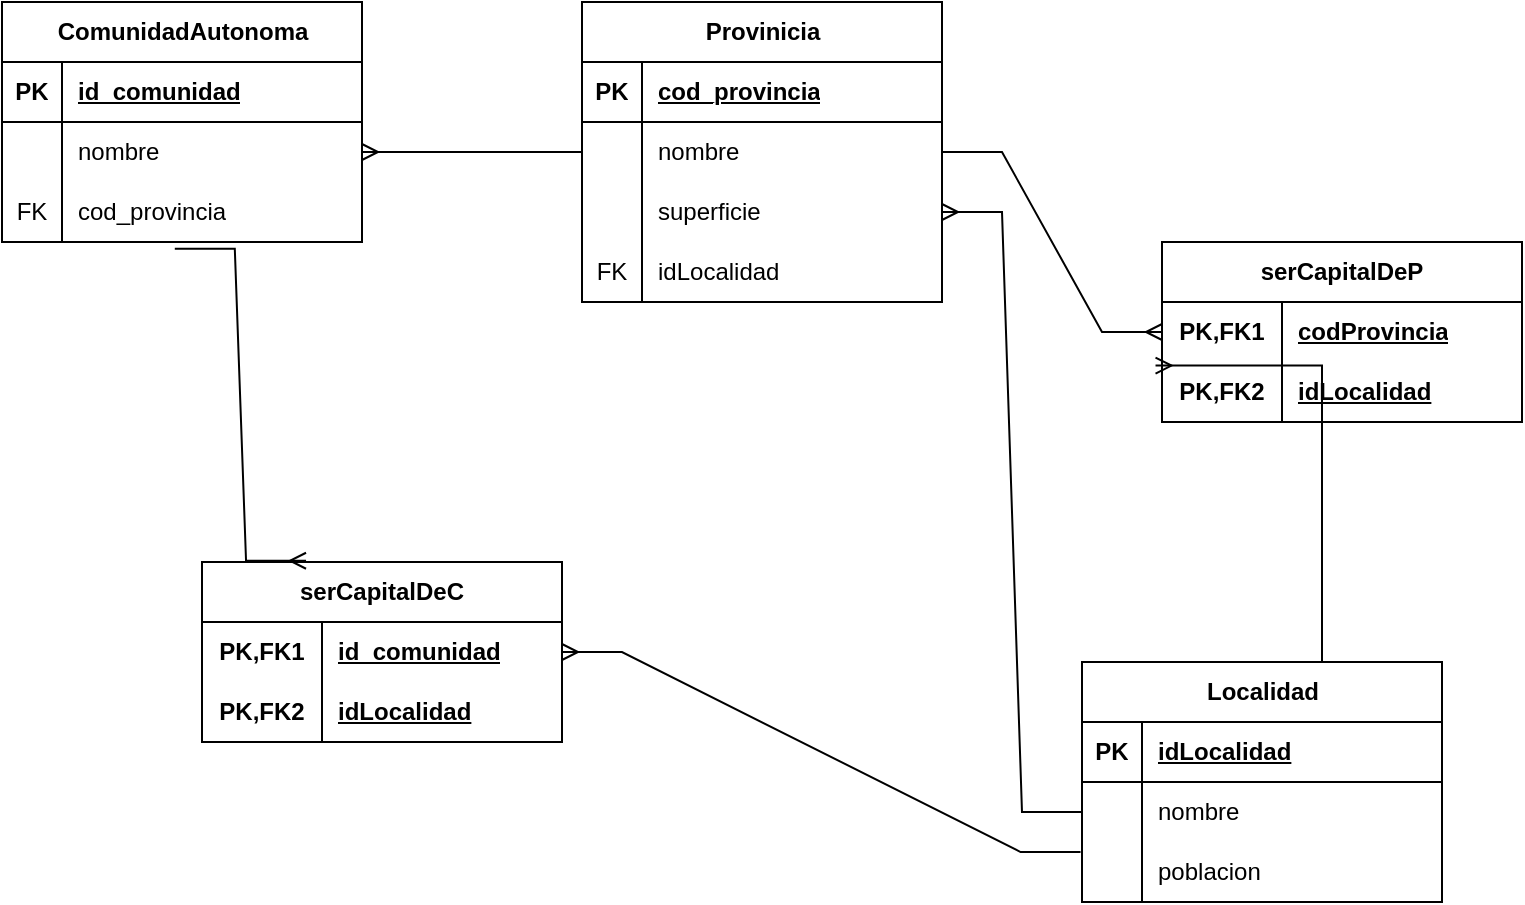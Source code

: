 <mxfile version="22.1.21" type="device">
  <diagram id="R2lEEEUBdFMjLlhIrx00" name="Page-1">
    <mxGraphModel dx="1036" dy="606" grid="1" gridSize="10" guides="1" tooltips="1" connect="1" arrows="1" fold="1" page="1" pageScale="1" pageWidth="850" pageHeight="1100" math="0" shadow="0" extFonts="Permanent Marker^https://fonts.googleapis.com/css?family=Permanent+Marker">
      <root>
        <mxCell id="0" />
        <mxCell id="1" parent="0" />
        <mxCell id="b5rfQfp4MD3GpBDVfPBP-1" value="ComunidadAutonoma" style="shape=table;startSize=30;container=1;collapsible=1;childLayout=tableLayout;fixedRows=1;rowLines=0;fontStyle=1;align=center;resizeLast=1;html=1;" vertex="1" parent="1">
          <mxGeometry x="20" y="50" width="180" height="120" as="geometry" />
        </mxCell>
        <mxCell id="b5rfQfp4MD3GpBDVfPBP-2" value="" style="shape=tableRow;horizontal=0;startSize=0;swimlaneHead=0;swimlaneBody=0;fillColor=none;collapsible=0;dropTarget=0;points=[[0,0.5],[1,0.5]];portConstraint=eastwest;top=0;left=0;right=0;bottom=1;" vertex="1" parent="b5rfQfp4MD3GpBDVfPBP-1">
          <mxGeometry y="30" width="180" height="30" as="geometry" />
        </mxCell>
        <mxCell id="b5rfQfp4MD3GpBDVfPBP-3" value="PK" style="shape=partialRectangle;connectable=0;fillColor=none;top=0;left=0;bottom=0;right=0;fontStyle=1;overflow=hidden;whiteSpace=wrap;html=1;" vertex="1" parent="b5rfQfp4MD3GpBDVfPBP-2">
          <mxGeometry width="30" height="30" as="geometry">
            <mxRectangle width="30" height="30" as="alternateBounds" />
          </mxGeometry>
        </mxCell>
        <mxCell id="b5rfQfp4MD3GpBDVfPBP-4" value="id_comunidad" style="shape=partialRectangle;connectable=0;fillColor=none;top=0;left=0;bottom=0;right=0;align=left;spacingLeft=6;fontStyle=5;overflow=hidden;whiteSpace=wrap;html=1;" vertex="1" parent="b5rfQfp4MD3GpBDVfPBP-2">
          <mxGeometry x="30" width="150" height="30" as="geometry">
            <mxRectangle width="150" height="30" as="alternateBounds" />
          </mxGeometry>
        </mxCell>
        <mxCell id="b5rfQfp4MD3GpBDVfPBP-5" value="" style="shape=tableRow;horizontal=0;startSize=0;swimlaneHead=0;swimlaneBody=0;fillColor=none;collapsible=0;dropTarget=0;points=[[0,0.5],[1,0.5]];portConstraint=eastwest;top=0;left=0;right=0;bottom=0;" vertex="1" parent="b5rfQfp4MD3GpBDVfPBP-1">
          <mxGeometry y="60" width="180" height="30" as="geometry" />
        </mxCell>
        <mxCell id="b5rfQfp4MD3GpBDVfPBP-6" value="" style="shape=partialRectangle;connectable=0;fillColor=none;top=0;left=0;bottom=0;right=0;editable=1;overflow=hidden;whiteSpace=wrap;html=1;" vertex="1" parent="b5rfQfp4MD3GpBDVfPBP-5">
          <mxGeometry width="30" height="30" as="geometry">
            <mxRectangle width="30" height="30" as="alternateBounds" />
          </mxGeometry>
        </mxCell>
        <mxCell id="b5rfQfp4MD3GpBDVfPBP-7" value="nombre" style="shape=partialRectangle;connectable=0;fillColor=none;top=0;left=0;bottom=0;right=0;align=left;spacingLeft=6;overflow=hidden;whiteSpace=wrap;html=1;" vertex="1" parent="b5rfQfp4MD3GpBDVfPBP-5">
          <mxGeometry x="30" width="150" height="30" as="geometry">
            <mxRectangle width="150" height="30" as="alternateBounds" />
          </mxGeometry>
        </mxCell>
        <mxCell id="b5rfQfp4MD3GpBDVfPBP-27" value="" style="shape=tableRow;horizontal=0;startSize=0;swimlaneHead=0;swimlaneBody=0;fillColor=none;collapsible=0;dropTarget=0;points=[[0,0.5],[1,0.5]];portConstraint=eastwest;top=0;left=0;right=0;bottom=0;" vertex="1" parent="b5rfQfp4MD3GpBDVfPBP-1">
          <mxGeometry y="90" width="180" height="30" as="geometry" />
        </mxCell>
        <mxCell id="b5rfQfp4MD3GpBDVfPBP-28" value="FK" style="shape=partialRectangle;connectable=0;fillColor=none;top=0;left=0;bottom=0;right=0;editable=1;overflow=hidden;whiteSpace=wrap;html=1;" vertex="1" parent="b5rfQfp4MD3GpBDVfPBP-27">
          <mxGeometry width="30" height="30" as="geometry">
            <mxRectangle width="30" height="30" as="alternateBounds" />
          </mxGeometry>
        </mxCell>
        <mxCell id="b5rfQfp4MD3GpBDVfPBP-29" value="cod_provincia" style="shape=partialRectangle;connectable=0;fillColor=none;top=0;left=0;bottom=0;right=0;align=left;spacingLeft=6;overflow=hidden;whiteSpace=wrap;html=1;" vertex="1" parent="b5rfQfp4MD3GpBDVfPBP-27">
          <mxGeometry x="30" width="150" height="30" as="geometry">
            <mxRectangle width="150" height="30" as="alternateBounds" />
          </mxGeometry>
        </mxCell>
        <mxCell id="b5rfQfp4MD3GpBDVfPBP-14" value="Provinicia" style="shape=table;startSize=30;container=1;collapsible=1;childLayout=tableLayout;fixedRows=1;rowLines=0;fontStyle=1;align=center;resizeLast=1;html=1;" vertex="1" parent="1">
          <mxGeometry x="310" y="50" width="180" height="150" as="geometry">
            <mxRectangle x="310" y="50" width="100" height="30" as="alternateBounds" />
          </mxGeometry>
        </mxCell>
        <mxCell id="b5rfQfp4MD3GpBDVfPBP-15" value="" style="shape=tableRow;horizontal=0;startSize=0;swimlaneHead=0;swimlaneBody=0;fillColor=none;collapsible=0;dropTarget=0;points=[[0,0.5],[1,0.5]];portConstraint=eastwest;top=0;left=0;right=0;bottom=1;" vertex="1" parent="b5rfQfp4MD3GpBDVfPBP-14">
          <mxGeometry y="30" width="180" height="30" as="geometry" />
        </mxCell>
        <mxCell id="b5rfQfp4MD3GpBDVfPBP-16" value="PK" style="shape=partialRectangle;connectable=0;fillColor=none;top=0;left=0;bottom=0;right=0;fontStyle=1;overflow=hidden;whiteSpace=wrap;html=1;" vertex="1" parent="b5rfQfp4MD3GpBDVfPBP-15">
          <mxGeometry width="30" height="30" as="geometry">
            <mxRectangle width="30" height="30" as="alternateBounds" />
          </mxGeometry>
        </mxCell>
        <mxCell id="b5rfQfp4MD3GpBDVfPBP-17" value="cod_provincia" style="shape=partialRectangle;connectable=0;fillColor=none;top=0;left=0;bottom=0;right=0;align=left;spacingLeft=6;fontStyle=5;overflow=hidden;whiteSpace=wrap;html=1;" vertex="1" parent="b5rfQfp4MD3GpBDVfPBP-15">
          <mxGeometry x="30" width="150" height="30" as="geometry">
            <mxRectangle width="150" height="30" as="alternateBounds" />
          </mxGeometry>
        </mxCell>
        <mxCell id="b5rfQfp4MD3GpBDVfPBP-18" value="" style="shape=tableRow;horizontal=0;startSize=0;swimlaneHead=0;swimlaneBody=0;fillColor=none;collapsible=0;dropTarget=0;points=[[0,0.5],[1,0.5]];portConstraint=eastwest;top=0;left=0;right=0;bottom=0;" vertex="1" parent="b5rfQfp4MD3GpBDVfPBP-14">
          <mxGeometry y="60" width="180" height="30" as="geometry" />
        </mxCell>
        <mxCell id="b5rfQfp4MD3GpBDVfPBP-19" value="" style="shape=partialRectangle;connectable=0;fillColor=none;top=0;left=0;bottom=0;right=0;editable=1;overflow=hidden;whiteSpace=wrap;html=1;" vertex="1" parent="b5rfQfp4MD3GpBDVfPBP-18">
          <mxGeometry width="30" height="30" as="geometry">
            <mxRectangle width="30" height="30" as="alternateBounds" />
          </mxGeometry>
        </mxCell>
        <mxCell id="b5rfQfp4MD3GpBDVfPBP-20" value="nombre" style="shape=partialRectangle;connectable=0;fillColor=none;top=0;left=0;bottom=0;right=0;align=left;spacingLeft=6;overflow=hidden;whiteSpace=wrap;html=1;" vertex="1" parent="b5rfQfp4MD3GpBDVfPBP-18">
          <mxGeometry x="30" width="150" height="30" as="geometry">
            <mxRectangle width="150" height="30" as="alternateBounds" />
          </mxGeometry>
        </mxCell>
        <mxCell id="b5rfQfp4MD3GpBDVfPBP-21" value="" style="shape=tableRow;horizontal=0;startSize=0;swimlaneHead=0;swimlaneBody=0;fillColor=none;collapsible=0;dropTarget=0;points=[[0,0.5],[1,0.5]];portConstraint=eastwest;top=0;left=0;right=0;bottom=0;" vertex="1" parent="b5rfQfp4MD3GpBDVfPBP-14">
          <mxGeometry y="90" width="180" height="30" as="geometry" />
        </mxCell>
        <mxCell id="b5rfQfp4MD3GpBDVfPBP-22" value="" style="shape=partialRectangle;connectable=0;fillColor=none;top=0;left=0;bottom=0;right=0;editable=1;overflow=hidden;whiteSpace=wrap;html=1;" vertex="1" parent="b5rfQfp4MD3GpBDVfPBP-21">
          <mxGeometry width="30" height="30" as="geometry">
            <mxRectangle width="30" height="30" as="alternateBounds" />
          </mxGeometry>
        </mxCell>
        <mxCell id="b5rfQfp4MD3GpBDVfPBP-23" value="superficie" style="shape=partialRectangle;connectable=0;fillColor=none;top=0;left=0;bottom=0;right=0;align=left;spacingLeft=6;overflow=hidden;whiteSpace=wrap;html=1;" vertex="1" parent="b5rfQfp4MD3GpBDVfPBP-21">
          <mxGeometry x="30" width="150" height="30" as="geometry">
            <mxRectangle width="150" height="30" as="alternateBounds" />
          </mxGeometry>
        </mxCell>
        <mxCell id="b5rfQfp4MD3GpBDVfPBP-74" value="" style="shape=tableRow;horizontal=0;startSize=0;swimlaneHead=0;swimlaneBody=0;fillColor=none;collapsible=0;dropTarget=0;points=[[0,0.5],[1,0.5]];portConstraint=eastwest;top=0;left=0;right=0;bottom=0;" vertex="1" parent="b5rfQfp4MD3GpBDVfPBP-14">
          <mxGeometry y="120" width="180" height="30" as="geometry" />
        </mxCell>
        <mxCell id="b5rfQfp4MD3GpBDVfPBP-75" value="FK" style="shape=partialRectangle;connectable=0;fillColor=none;top=0;left=0;bottom=0;right=0;editable=1;overflow=hidden;whiteSpace=wrap;html=1;" vertex="1" parent="b5rfQfp4MD3GpBDVfPBP-74">
          <mxGeometry width="30" height="30" as="geometry">
            <mxRectangle width="30" height="30" as="alternateBounds" />
          </mxGeometry>
        </mxCell>
        <mxCell id="b5rfQfp4MD3GpBDVfPBP-76" value="idLocalidad" style="shape=partialRectangle;connectable=0;fillColor=none;top=0;left=0;bottom=0;right=0;align=left;spacingLeft=6;overflow=hidden;whiteSpace=wrap;html=1;" vertex="1" parent="b5rfQfp4MD3GpBDVfPBP-74">
          <mxGeometry x="30" width="150" height="30" as="geometry">
            <mxRectangle width="150" height="30" as="alternateBounds" />
          </mxGeometry>
        </mxCell>
        <mxCell id="b5rfQfp4MD3GpBDVfPBP-30" value="" style="edgeStyle=entityRelationEdgeStyle;fontSize=12;html=1;endArrow=ERmany;rounded=0;entryX=1;entryY=0.5;entryDx=0;entryDy=0;exitX=0;exitY=0.5;exitDx=0;exitDy=0;" edge="1" parent="1" source="b5rfQfp4MD3GpBDVfPBP-18" target="b5rfQfp4MD3GpBDVfPBP-5">
          <mxGeometry width="100" height="100" relative="1" as="geometry">
            <mxPoint x="370" y="360" as="sourcePoint" />
            <mxPoint x="470" y="260" as="targetPoint" />
          </mxGeometry>
        </mxCell>
        <mxCell id="b5rfQfp4MD3GpBDVfPBP-31" value="serCapitalDeP" style="shape=table;startSize=30;container=1;collapsible=1;childLayout=tableLayout;fixedRows=1;rowLines=0;fontStyle=1;align=center;resizeLast=1;html=1;whiteSpace=wrap;" vertex="1" parent="1">
          <mxGeometry x="600" y="170" width="180" height="90" as="geometry" />
        </mxCell>
        <mxCell id="b5rfQfp4MD3GpBDVfPBP-32" value="" style="shape=tableRow;horizontal=0;startSize=0;swimlaneHead=0;swimlaneBody=0;fillColor=none;collapsible=0;dropTarget=0;points=[[0,0.5],[1,0.5]];portConstraint=eastwest;top=0;left=0;right=0;bottom=0;html=1;" vertex="1" parent="b5rfQfp4MD3GpBDVfPBP-31">
          <mxGeometry y="30" width="180" height="30" as="geometry" />
        </mxCell>
        <mxCell id="b5rfQfp4MD3GpBDVfPBP-33" value="PK,FK1" style="shape=partialRectangle;connectable=0;fillColor=none;top=0;left=0;bottom=0;right=0;fontStyle=1;overflow=hidden;html=1;whiteSpace=wrap;" vertex="1" parent="b5rfQfp4MD3GpBDVfPBP-32">
          <mxGeometry width="60" height="30" as="geometry">
            <mxRectangle width="60" height="30" as="alternateBounds" />
          </mxGeometry>
        </mxCell>
        <mxCell id="b5rfQfp4MD3GpBDVfPBP-34" value="codProvincia" style="shape=partialRectangle;connectable=0;fillColor=none;top=0;left=0;bottom=0;right=0;align=left;spacingLeft=6;fontStyle=5;overflow=hidden;html=1;whiteSpace=wrap;" vertex="1" parent="b5rfQfp4MD3GpBDVfPBP-32">
          <mxGeometry x="60" width="120" height="30" as="geometry">
            <mxRectangle width="120" height="30" as="alternateBounds" />
          </mxGeometry>
        </mxCell>
        <mxCell id="b5rfQfp4MD3GpBDVfPBP-35" value="" style="shape=tableRow;horizontal=0;startSize=0;swimlaneHead=0;swimlaneBody=0;fillColor=none;collapsible=0;dropTarget=0;points=[[0,0.5],[1,0.5]];portConstraint=eastwest;top=0;left=0;right=0;bottom=1;html=1;" vertex="1" parent="b5rfQfp4MD3GpBDVfPBP-31">
          <mxGeometry y="60" width="180" height="30" as="geometry" />
        </mxCell>
        <mxCell id="b5rfQfp4MD3GpBDVfPBP-36" value="PK,FK2" style="shape=partialRectangle;connectable=0;fillColor=none;top=0;left=0;bottom=0;right=0;fontStyle=1;overflow=hidden;html=1;whiteSpace=wrap;" vertex="1" parent="b5rfQfp4MD3GpBDVfPBP-35">
          <mxGeometry width="60" height="30" as="geometry">
            <mxRectangle width="60" height="30" as="alternateBounds" />
          </mxGeometry>
        </mxCell>
        <mxCell id="b5rfQfp4MD3GpBDVfPBP-37" value="idLocalidad" style="shape=partialRectangle;connectable=0;fillColor=none;top=0;left=0;bottom=0;right=0;align=left;spacingLeft=6;fontStyle=5;overflow=hidden;html=1;whiteSpace=wrap;" vertex="1" parent="b5rfQfp4MD3GpBDVfPBP-35">
          <mxGeometry x="60" width="120" height="30" as="geometry">
            <mxRectangle width="120" height="30" as="alternateBounds" />
          </mxGeometry>
        </mxCell>
        <mxCell id="b5rfQfp4MD3GpBDVfPBP-44" value="" style="edgeStyle=entityRelationEdgeStyle;fontSize=12;html=1;endArrow=ERmany;rounded=0;exitX=1;exitY=0.5;exitDx=0;exitDy=0;entryX=0;entryY=0.5;entryDx=0;entryDy=0;" edge="1" parent="1" source="b5rfQfp4MD3GpBDVfPBP-18" target="b5rfQfp4MD3GpBDVfPBP-32">
          <mxGeometry width="100" height="100" relative="1" as="geometry">
            <mxPoint x="370" y="360" as="sourcePoint" />
            <mxPoint x="470" y="260" as="targetPoint" />
          </mxGeometry>
        </mxCell>
        <mxCell id="b5rfQfp4MD3GpBDVfPBP-45" value="Localidad" style="shape=table;startSize=30;container=1;collapsible=1;childLayout=tableLayout;fixedRows=1;rowLines=0;fontStyle=1;align=center;resizeLast=1;html=1;" vertex="1" parent="1">
          <mxGeometry x="560" y="380" width="180" height="120" as="geometry" />
        </mxCell>
        <mxCell id="b5rfQfp4MD3GpBDVfPBP-46" value="" style="shape=tableRow;horizontal=0;startSize=0;swimlaneHead=0;swimlaneBody=0;fillColor=none;collapsible=0;dropTarget=0;points=[[0,0.5],[1,0.5]];portConstraint=eastwest;top=0;left=0;right=0;bottom=1;" vertex="1" parent="b5rfQfp4MD3GpBDVfPBP-45">
          <mxGeometry y="30" width="180" height="30" as="geometry" />
        </mxCell>
        <mxCell id="b5rfQfp4MD3GpBDVfPBP-47" value="PK" style="shape=partialRectangle;connectable=0;fillColor=none;top=0;left=0;bottom=0;right=0;fontStyle=1;overflow=hidden;whiteSpace=wrap;html=1;" vertex="1" parent="b5rfQfp4MD3GpBDVfPBP-46">
          <mxGeometry width="30" height="30" as="geometry">
            <mxRectangle width="30" height="30" as="alternateBounds" />
          </mxGeometry>
        </mxCell>
        <mxCell id="b5rfQfp4MD3GpBDVfPBP-48" value="idLocalidad" style="shape=partialRectangle;connectable=0;fillColor=none;top=0;left=0;bottom=0;right=0;align=left;spacingLeft=6;fontStyle=5;overflow=hidden;whiteSpace=wrap;html=1;" vertex="1" parent="b5rfQfp4MD3GpBDVfPBP-46">
          <mxGeometry x="30" width="150" height="30" as="geometry">
            <mxRectangle width="150" height="30" as="alternateBounds" />
          </mxGeometry>
        </mxCell>
        <mxCell id="b5rfQfp4MD3GpBDVfPBP-49" value="" style="shape=tableRow;horizontal=0;startSize=0;swimlaneHead=0;swimlaneBody=0;fillColor=none;collapsible=0;dropTarget=0;points=[[0,0.5],[1,0.5]];portConstraint=eastwest;top=0;left=0;right=0;bottom=0;" vertex="1" parent="b5rfQfp4MD3GpBDVfPBP-45">
          <mxGeometry y="60" width="180" height="30" as="geometry" />
        </mxCell>
        <mxCell id="b5rfQfp4MD3GpBDVfPBP-50" value="" style="shape=partialRectangle;connectable=0;fillColor=none;top=0;left=0;bottom=0;right=0;editable=1;overflow=hidden;whiteSpace=wrap;html=1;" vertex="1" parent="b5rfQfp4MD3GpBDVfPBP-49">
          <mxGeometry width="30" height="30" as="geometry">
            <mxRectangle width="30" height="30" as="alternateBounds" />
          </mxGeometry>
        </mxCell>
        <mxCell id="b5rfQfp4MD3GpBDVfPBP-51" value="nombre" style="shape=partialRectangle;connectable=0;fillColor=none;top=0;left=0;bottom=0;right=0;align=left;spacingLeft=6;overflow=hidden;whiteSpace=wrap;html=1;" vertex="1" parent="b5rfQfp4MD3GpBDVfPBP-49">
          <mxGeometry x="30" width="150" height="30" as="geometry">
            <mxRectangle width="150" height="30" as="alternateBounds" />
          </mxGeometry>
        </mxCell>
        <mxCell id="b5rfQfp4MD3GpBDVfPBP-52" value="" style="shape=tableRow;horizontal=0;startSize=0;swimlaneHead=0;swimlaneBody=0;fillColor=none;collapsible=0;dropTarget=0;points=[[0,0.5],[1,0.5]];portConstraint=eastwest;top=0;left=0;right=0;bottom=0;" vertex="1" parent="b5rfQfp4MD3GpBDVfPBP-45">
          <mxGeometry y="90" width="180" height="30" as="geometry" />
        </mxCell>
        <mxCell id="b5rfQfp4MD3GpBDVfPBP-53" value="" style="shape=partialRectangle;connectable=0;fillColor=none;top=0;left=0;bottom=0;right=0;editable=1;overflow=hidden;whiteSpace=wrap;html=1;" vertex="1" parent="b5rfQfp4MD3GpBDVfPBP-52">
          <mxGeometry width="30" height="30" as="geometry">
            <mxRectangle width="30" height="30" as="alternateBounds" />
          </mxGeometry>
        </mxCell>
        <mxCell id="b5rfQfp4MD3GpBDVfPBP-54" value="poblacion" style="shape=partialRectangle;connectable=0;fillColor=none;top=0;left=0;bottom=0;right=0;align=left;spacingLeft=6;overflow=hidden;whiteSpace=wrap;html=1;" vertex="1" parent="b5rfQfp4MD3GpBDVfPBP-52">
          <mxGeometry x="30" width="150" height="30" as="geometry">
            <mxRectangle width="150" height="30" as="alternateBounds" />
          </mxGeometry>
        </mxCell>
        <mxCell id="b5rfQfp4MD3GpBDVfPBP-58" value="" style="edgeStyle=entityRelationEdgeStyle;fontSize=12;html=1;endArrow=ERmany;rounded=0;entryX=-0.018;entryY=0.06;entryDx=0;entryDy=0;entryPerimeter=0;" edge="1" parent="1" target="b5rfQfp4MD3GpBDVfPBP-35">
          <mxGeometry width="100" height="100" relative="1" as="geometry">
            <mxPoint x="650" y="380" as="sourcePoint" />
            <mxPoint x="470" y="260" as="targetPoint" />
          </mxGeometry>
        </mxCell>
        <mxCell id="b5rfQfp4MD3GpBDVfPBP-59" value="" style="edgeStyle=entityRelationEdgeStyle;fontSize=12;html=1;endArrow=ERmany;rounded=0;exitX=0;exitY=0.5;exitDx=0;exitDy=0;entryX=1;entryY=0.5;entryDx=0;entryDy=0;" edge="1" parent="1" source="b5rfQfp4MD3GpBDVfPBP-49" target="b5rfQfp4MD3GpBDVfPBP-21">
          <mxGeometry width="100" height="100" relative="1" as="geometry">
            <mxPoint x="490" y="460" as="sourcePoint" />
            <mxPoint x="490" y="160" as="targetPoint" />
          </mxGeometry>
        </mxCell>
        <mxCell id="b5rfQfp4MD3GpBDVfPBP-90" value="serCapitalDeC" style="shape=table;startSize=30;container=1;collapsible=1;childLayout=tableLayout;fixedRows=1;rowLines=0;fontStyle=1;align=center;resizeLast=1;html=1;whiteSpace=wrap;" vertex="1" parent="1">
          <mxGeometry x="120" y="330" width="180" height="90" as="geometry" />
        </mxCell>
        <mxCell id="b5rfQfp4MD3GpBDVfPBP-91" value="" style="shape=tableRow;horizontal=0;startSize=0;swimlaneHead=0;swimlaneBody=0;fillColor=none;collapsible=0;dropTarget=0;points=[[0,0.5],[1,0.5]];portConstraint=eastwest;top=0;left=0;right=0;bottom=0;html=1;" vertex="1" parent="b5rfQfp4MD3GpBDVfPBP-90">
          <mxGeometry y="30" width="180" height="30" as="geometry" />
        </mxCell>
        <mxCell id="b5rfQfp4MD3GpBDVfPBP-92" value="PK,FK1" style="shape=partialRectangle;connectable=0;fillColor=none;top=0;left=0;bottom=0;right=0;fontStyle=1;overflow=hidden;html=1;whiteSpace=wrap;" vertex="1" parent="b5rfQfp4MD3GpBDVfPBP-91">
          <mxGeometry width="60" height="30" as="geometry">
            <mxRectangle width="60" height="30" as="alternateBounds" />
          </mxGeometry>
        </mxCell>
        <mxCell id="b5rfQfp4MD3GpBDVfPBP-93" value="id_comunidad" style="shape=partialRectangle;connectable=0;fillColor=none;top=0;left=0;bottom=0;right=0;align=left;spacingLeft=6;fontStyle=5;overflow=hidden;html=1;whiteSpace=wrap;" vertex="1" parent="b5rfQfp4MD3GpBDVfPBP-91">
          <mxGeometry x="60" width="120" height="30" as="geometry">
            <mxRectangle width="120" height="30" as="alternateBounds" />
          </mxGeometry>
        </mxCell>
        <mxCell id="b5rfQfp4MD3GpBDVfPBP-94" value="" style="shape=tableRow;horizontal=0;startSize=0;swimlaneHead=0;swimlaneBody=0;fillColor=none;collapsible=0;dropTarget=0;points=[[0,0.5],[1,0.5]];portConstraint=eastwest;top=0;left=0;right=0;bottom=1;html=1;" vertex="1" parent="b5rfQfp4MD3GpBDVfPBP-90">
          <mxGeometry y="60" width="180" height="30" as="geometry" />
        </mxCell>
        <mxCell id="b5rfQfp4MD3GpBDVfPBP-95" value="PK,FK2" style="shape=partialRectangle;connectable=0;fillColor=none;top=0;left=0;bottom=0;right=0;fontStyle=1;overflow=hidden;html=1;whiteSpace=wrap;" vertex="1" parent="b5rfQfp4MD3GpBDVfPBP-94">
          <mxGeometry width="60" height="30" as="geometry">
            <mxRectangle width="60" height="30" as="alternateBounds" />
          </mxGeometry>
        </mxCell>
        <mxCell id="b5rfQfp4MD3GpBDVfPBP-96" value="idLocalidad" style="shape=partialRectangle;connectable=0;fillColor=none;top=0;left=0;bottom=0;right=0;align=left;spacingLeft=6;fontStyle=5;overflow=hidden;html=1;whiteSpace=wrap;" vertex="1" parent="b5rfQfp4MD3GpBDVfPBP-94">
          <mxGeometry x="60" width="120" height="30" as="geometry">
            <mxRectangle width="120" height="30" as="alternateBounds" />
          </mxGeometry>
        </mxCell>
        <mxCell id="b5rfQfp4MD3GpBDVfPBP-103" value="" style="edgeStyle=entityRelationEdgeStyle;fontSize=12;html=1;endArrow=ERmany;rounded=0;exitX=-0.004;exitY=0.167;exitDx=0;exitDy=0;exitPerimeter=0;entryX=1;entryY=0.5;entryDx=0;entryDy=0;" edge="1" parent="1" source="b5rfQfp4MD3GpBDVfPBP-52" target="b5rfQfp4MD3GpBDVfPBP-91">
          <mxGeometry width="100" height="100" relative="1" as="geometry">
            <mxPoint x="370" y="360" as="sourcePoint" />
            <mxPoint x="470" y="260" as="targetPoint" />
          </mxGeometry>
        </mxCell>
        <mxCell id="b5rfQfp4MD3GpBDVfPBP-104" value="" style="edgeStyle=entityRelationEdgeStyle;fontSize=12;html=1;endArrow=ERmany;rounded=0;entryX=0.289;entryY=-0.007;entryDx=0;entryDy=0;entryPerimeter=0;exitX=0.48;exitY=1.113;exitDx=0;exitDy=0;exitPerimeter=0;" edge="1" parent="1" source="b5rfQfp4MD3GpBDVfPBP-27" target="b5rfQfp4MD3GpBDVfPBP-90">
          <mxGeometry width="100" height="100" relative="1" as="geometry">
            <mxPoint x="370" y="360" as="sourcePoint" />
            <mxPoint x="470" y="260" as="targetPoint" />
          </mxGeometry>
        </mxCell>
      </root>
    </mxGraphModel>
  </diagram>
</mxfile>
